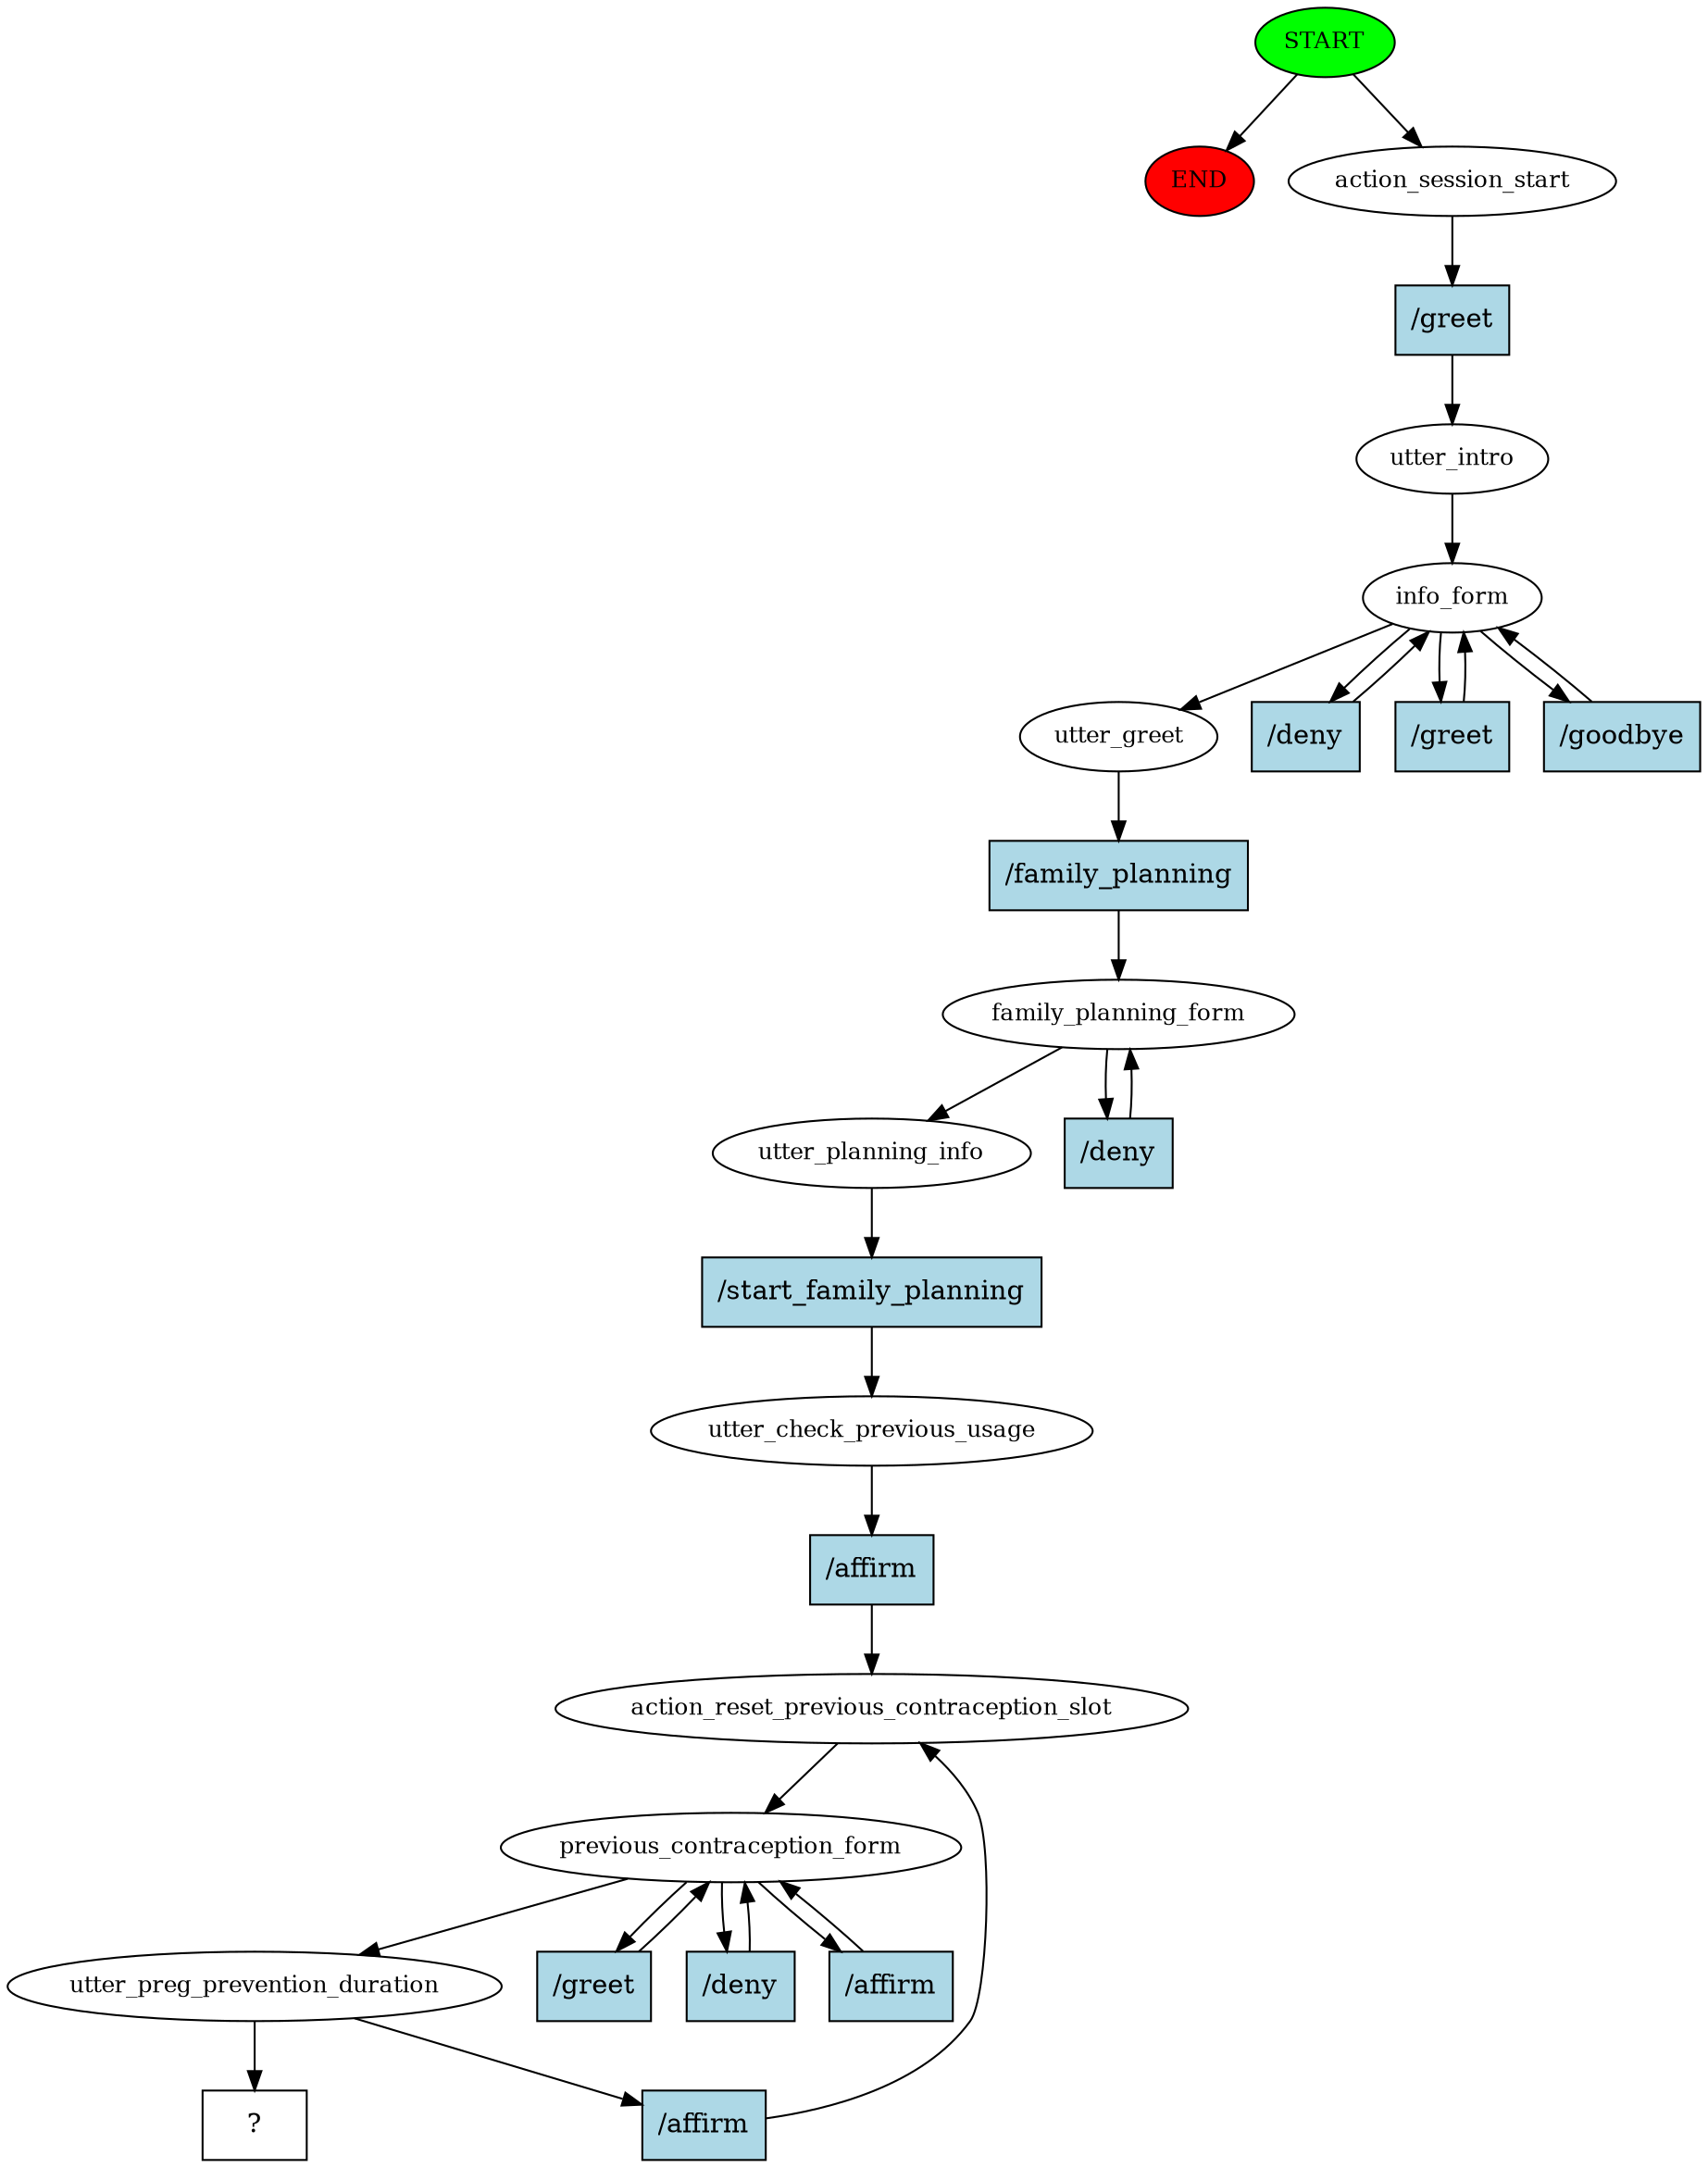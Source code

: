 digraph  {
0 [class="start active", fillcolor=green, fontsize=12, label=START, style=filled];
"-1" [class=end, fillcolor=red, fontsize=12, label=END, style=filled];
1 [class=active, fontsize=12, label=action_session_start];
2 [class=active, fontsize=12, label=utter_intro];
3 [class=active, fontsize=12, label=info_form];
7 [class=active, fontsize=12, label=utter_greet];
8 [class=active, fontsize=12, label=family_planning_form];
10 [class=active, fontsize=12, label=utter_planning_info];
11 [class=active, fontsize=12, label=utter_check_previous_usage];
12 [class=active, fontsize=12, label=action_reset_previous_contraception_slot];
13 [class=active, fontsize=12, label=previous_contraception_form];
16 [class=active, fontsize=12, label=utter_preg_prevention_duration];
22 [class="intent dashed active", label="  ?  ", shape=rect];
23 [class="intent active", fillcolor=lightblue, label="/greet", shape=rect, style=filled];
24 [class="intent active", fillcolor=lightblue, label="/deny", shape=rect, style=filled];
25 [class="intent active", fillcolor=lightblue, label="/greet", shape=rect, style=filled];
26 [class="intent active", fillcolor=lightblue, label="/goodbye", shape=rect, style=filled];
27 [class="intent active", fillcolor=lightblue, label="/family_planning", shape=rect, style=filled];
28 [class="intent active", fillcolor=lightblue, label="/deny", shape=rect, style=filled];
29 [class="intent active", fillcolor=lightblue, label="/start_family_planning", shape=rect, style=filled];
30 [class="intent active", fillcolor=lightblue, label="/affirm", shape=rect, style=filled];
31 [class="intent active", fillcolor=lightblue, label="/greet", shape=rect, style=filled];
32 [class="intent active", fillcolor=lightblue, label="/deny", shape=rect, style=filled];
33 [class="intent active", fillcolor=lightblue, label="/affirm", shape=rect, style=filled];
34 [class="intent active", fillcolor=lightblue, label="/affirm", shape=rect, style=filled];
0 -> "-1"  [class="", key=NONE, label=""];
0 -> 1  [class=active, key=NONE, label=""];
1 -> 23  [class=active, key=0];
2 -> 3  [class=active, key=NONE, label=""];
3 -> 7  [class=active, key=NONE, label=""];
3 -> 24  [class=active, key=0];
3 -> 25  [class=active, key=0];
3 -> 26  [class=active, key=0];
7 -> 27  [class=active, key=0];
8 -> 10  [class=active, key=NONE, label=""];
8 -> 28  [class=active, key=0];
10 -> 29  [class=active, key=0];
11 -> 30  [class=active, key=0];
12 -> 13  [class=active, key=NONE, label=""];
13 -> 16  [class=active, key=NONE, label=""];
13 -> 31  [class=active, key=0];
13 -> 32  [class=active, key=0];
13 -> 33  [class=active, key=0];
16 -> 22  [class=active, key=NONE, label=""];
16 -> 34  [class=active, key=0];
23 -> 2  [class=active, key=0];
24 -> 3  [class=active, key=0];
25 -> 3  [class=active, key=0];
26 -> 3  [class=active, key=0];
27 -> 8  [class=active, key=0];
28 -> 8  [class=active, key=0];
29 -> 11  [class=active, key=0];
30 -> 12  [class=active, key=0];
31 -> 13  [class=active, key=0];
32 -> 13  [class=active, key=0];
33 -> 13  [class=active, key=0];
34 -> 12  [class=active, key=0];
}
